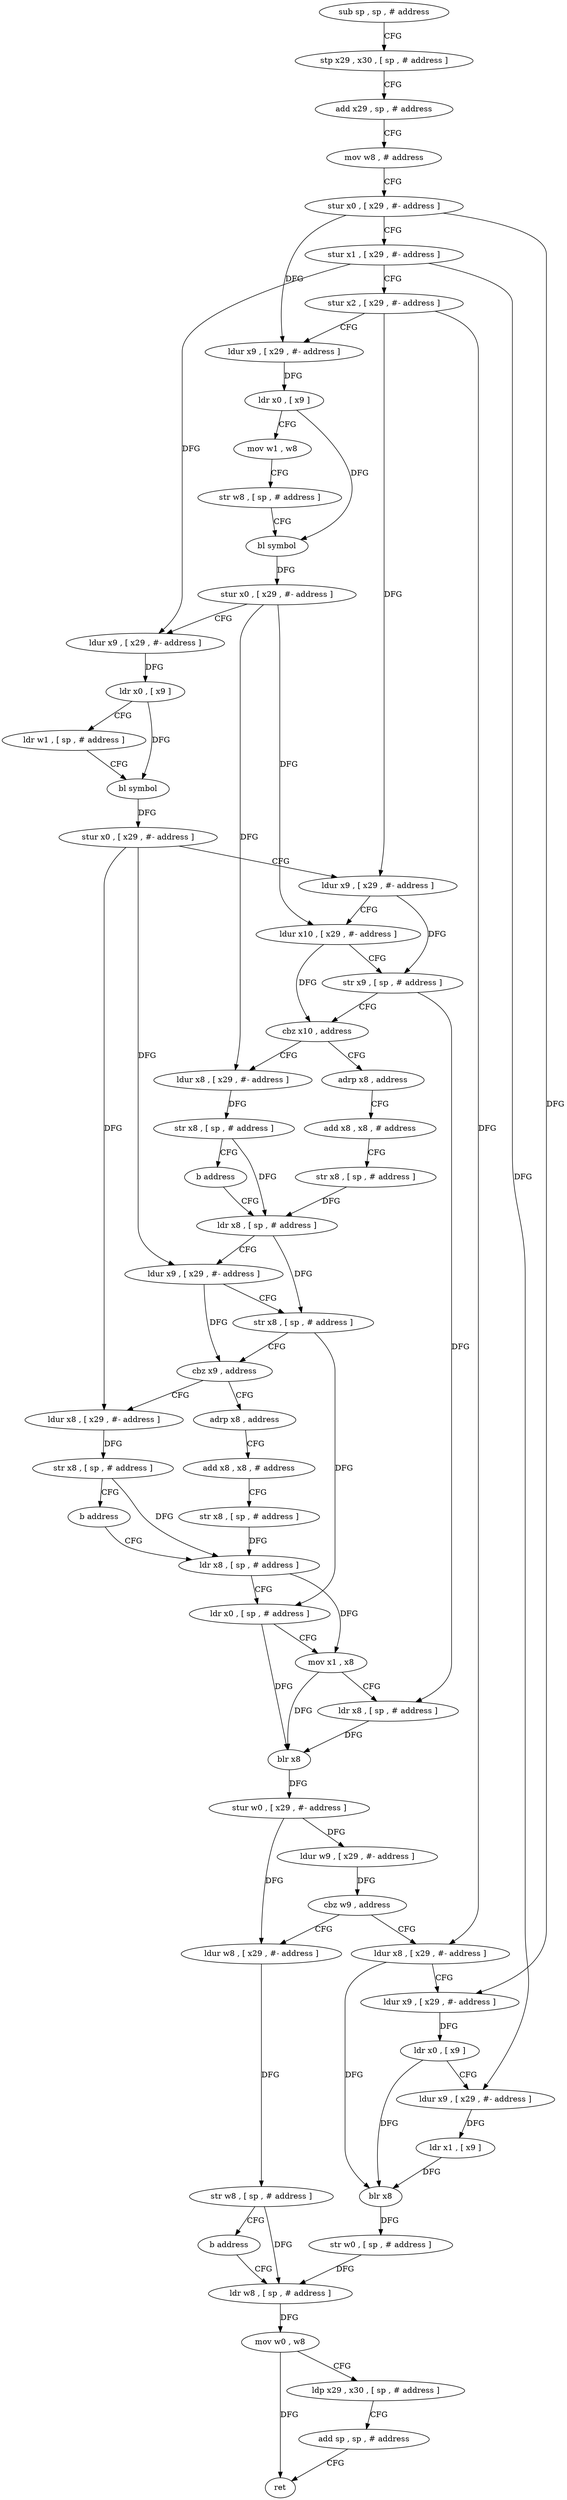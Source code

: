 digraph "func" {
"4241288" [label = "sub sp , sp , # address" ]
"4241292" [label = "stp x29 , x30 , [ sp , # address ]" ]
"4241296" [label = "add x29 , sp , # address" ]
"4241300" [label = "mov w8 , # address" ]
"4241304" [label = "stur x0 , [ x29 , #- address ]" ]
"4241308" [label = "stur x1 , [ x29 , #- address ]" ]
"4241312" [label = "stur x2 , [ x29 , #- address ]" ]
"4241316" [label = "ldur x9 , [ x29 , #- address ]" ]
"4241320" [label = "ldr x0 , [ x9 ]" ]
"4241324" [label = "mov w1 , w8" ]
"4241328" [label = "str w8 , [ sp , # address ]" ]
"4241332" [label = "bl symbol" ]
"4241336" [label = "stur x0 , [ x29 , #- address ]" ]
"4241340" [label = "ldur x9 , [ x29 , #- address ]" ]
"4241344" [label = "ldr x0 , [ x9 ]" ]
"4241348" [label = "ldr w1 , [ sp , # address ]" ]
"4241352" [label = "bl symbol" ]
"4241356" [label = "stur x0 , [ x29 , #- address ]" ]
"4241360" [label = "ldur x9 , [ x29 , #- address ]" ]
"4241364" [label = "ldur x10 , [ x29 , #- address ]" ]
"4241368" [label = "str x9 , [ sp , # address ]" ]
"4241372" [label = "cbz x10 , address" ]
"4241388" [label = "adrp x8 , address" ]
"4241376" [label = "ldur x8 , [ x29 , #- address ]" ]
"4241392" [label = "add x8 , x8 , # address" ]
"4241396" [label = "str x8 , [ sp , # address ]" ]
"4241400" [label = "ldr x8 , [ sp , # address ]" ]
"4241380" [label = "str x8 , [ sp , # address ]" ]
"4241384" [label = "b address" ]
"4241428" [label = "adrp x8 , address" ]
"4241432" [label = "add x8 , x8 , # address" ]
"4241436" [label = "str x8 , [ sp , # address ]" ]
"4241440" [label = "ldr x8 , [ sp , # address ]" ]
"4241416" [label = "ldur x8 , [ x29 , #- address ]" ]
"4241420" [label = "str x8 , [ sp , # address ]" ]
"4241424" [label = "b address" ]
"4241404" [label = "ldur x9 , [ x29 , #- address ]" ]
"4241408" [label = "str x8 , [ sp , # address ]" ]
"4241412" [label = "cbz x9 , address" ]
"4241484" [label = "ldur x8 , [ x29 , #- address ]" ]
"4241488" [label = "ldur x9 , [ x29 , #- address ]" ]
"4241492" [label = "ldr x0 , [ x9 ]" ]
"4241496" [label = "ldur x9 , [ x29 , #- address ]" ]
"4241500" [label = "ldr x1 , [ x9 ]" ]
"4241504" [label = "blr x8" ]
"4241508" [label = "str w0 , [ sp , # address ]" ]
"4241512" [label = "ldr w8 , [ sp , # address ]" ]
"4241472" [label = "ldur w8 , [ x29 , #- address ]" ]
"4241476" [label = "str w8 , [ sp , # address ]" ]
"4241480" [label = "b address" ]
"4241444" [label = "ldr x0 , [ sp , # address ]" ]
"4241448" [label = "mov x1 , x8" ]
"4241452" [label = "ldr x8 , [ sp , # address ]" ]
"4241456" [label = "blr x8" ]
"4241460" [label = "stur w0 , [ x29 , #- address ]" ]
"4241464" [label = "ldur w9 , [ x29 , #- address ]" ]
"4241468" [label = "cbz w9 , address" ]
"4241516" [label = "mov w0 , w8" ]
"4241520" [label = "ldp x29 , x30 , [ sp , # address ]" ]
"4241524" [label = "add sp , sp , # address" ]
"4241528" [label = "ret" ]
"4241288" -> "4241292" [ label = "CFG" ]
"4241292" -> "4241296" [ label = "CFG" ]
"4241296" -> "4241300" [ label = "CFG" ]
"4241300" -> "4241304" [ label = "CFG" ]
"4241304" -> "4241308" [ label = "CFG" ]
"4241304" -> "4241316" [ label = "DFG" ]
"4241304" -> "4241488" [ label = "DFG" ]
"4241308" -> "4241312" [ label = "CFG" ]
"4241308" -> "4241340" [ label = "DFG" ]
"4241308" -> "4241496" [ label = "DFG" ]
"4241312" -> "4241316" [ label = "CFG" ]
"4241312" -> "4241360" [ label = "DFG" ]
"4241312" -> "4241484" [ label = "DFG" ]
"4241316" -> "4241320" [ label = "DFG" ]
"4241320" -> "4241324" [ label = "CFG" ]
"4241320" -> "4241332" [ label = "DFG" ]
"4241324" -> "4241328" [ label = "CFG" ]
"4241328" -> "4241332" [ label = "CFG" ]
"4241332" -> "4241336" [ label = "DFG" ]
"4241336" -> "4241340" [ label = "CFG" ]
"4241336" -> "4241364" [ label = "DFG" ]
"4241336" -> "4241376" [ label = "DFG" ]
"4241340" -> "4241344" [ label = "DFG" ]
"4241344" -> "4241348" [ label = "CFG" ]
"4241344" -> "4241352" [ label = "DFG" ]
"4241348" -> "4241352" [ label = "CFG" ]
"4241352" -> "4241356" [ label = "DFG" ]
"4241356" -> "4241360" [ label = "CFG" ]
"4241356" -> "4241404" [ label = "DFG" ]
"4241356" -> "4241416" [ label = "DFG" ]
"4241360" -> "4241364" [ label = "CFG" ]
"4241360" -> "4241368" [ label = "DFG" ]
"4241364" -> "4241368" [ label = "CFG" ]
"4241364" -> "4241372" [ label = "DFG" ]
"4241368" -> "4241372" [ label = "CFG" ]
"4241368" -> "4241452" [ label = "DFG" ]
"4241372" -> "4241388" [ label = "CFG" ]
"4241372" -> "4241376" [ label = "CFG" ]
"4241388" -> "4241392" [ label = "CFG" ]
"4241376" -> "4241380" [ label = "DFG" ]
"4241392" -> "4241396" [ label = "CFG" ]
"4241396" -> "4241400" [ label = "DFG" ]
"4241400" -> "4241404" [ label = "CFG" ]
"4241400" -> "4241408" [ label = "DFG" ]
"4241380" -> "4241384" [ label = "CFG" ]
"4241380" -> "4241400" [ label = "DFG" ]
"4241384" -> "4241400" [ label = "CFG" ]
"4241428" -> "4241432" [ label = "CFG" ]
"4241432" -> "4241436" [ label = "CFG" ]
"4241436" -> "4241440" [ label = "DFG" ]
"4241440" -> "4241444" [ label = "CFG" ]
"4241440" -> "4241448" [ label = "DFG" ]
"4241416" -> "4241420" [ label = "DFG" ]
"4241420" -> "4241424" [ label = "CFG" ]
"4241420" -> "4241440" [ label = "DFG" ]
"4241424" -> "4241440" [ label = "CFG" ]
"4241404" -> "4241408" [ label = "CFG" ]
"4241404" -> "4241412" [ label = "DFG" ]
"4241408" -> "4241412" [ label = "CFG" ]
"4241408" -> "4241444" [ label = "DFG" ]
"4241412" -> "4241428" [ label = "CFG" ]
"4241412" -> "4241416" [ label = "CFG" ]
"4241484" -> "4241488" [ label = "CFG" ]
"4241484" -> "4241504" [ label = "DFG" ]
"4241488" -> "4241492" [ label = "DFG" ]
"4241492" -> "4241496" [ label = "CFG" ]
"4241492" -> "4241504" [ label = "DFG" ]
"4241496" -> "4241500" [ label = "DFG" ]
"4241500" -> "4241504" [ label = "DFG" ]
"4241504" -> "4241508" [ label = "DFG" ]
"4241508" -> "4241512" [ label = "DFG" ]
"4241512" -> "4241516" [ label = "DFG" ]
"4241472" -> "4241476" [ label = "DFG" ]
"4241476" -> "4241480" [ label = "CFG" ]
"4241476" -> "4241512" [ label = "DFG" ]
"4241480" -> "4241512" [ label = "CFG" ]
"4241444" -> "4241448" [ label = "CFG" ]
"4241444" -> "4241456" [ label = "DFG" ]
"4241448" -> "4241452" [ label = "CFG" ]
"4241448" -> "4241456" [ label = "DFG" ]
"4241452" -> "4241456" [ label = "DFG" ]
"4241456" -> "4241460" [ label = "DFG" ]
"4241460" -> "4241464" [ label = "DFG" ]
"4241460" -> "4241472" [ label = "DFG" ]
"4241464" -> "4241468" [ label = "DFG" ]
"4241468" -> "4241484" [ label = "CFG" ]
"4241468" -> "4241472" [ label = "CFG" ]
"4241516" -> "4241520" [ label = "CFG" ]
"4241516" -> "4241528" [ label = "DFG" ]
"4241520" -> "4241524" [ label = "CFG" ]
"4241524" -> "4241528" [ label = "CFG" ]
}
